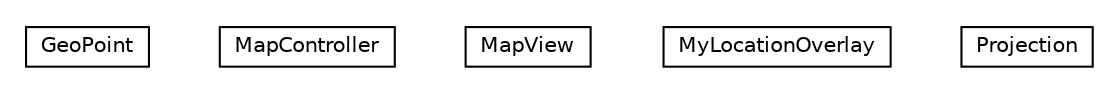 #!/usr/local/bin/dot
#
# Class diagram 
# Generated by UMLGraph version R5_6-24-gf6e263 (http://www.umlgraph.org/)
#

digraph G {
	edge [fontname="Helvetica",fontsize=10,labelfontname="Helvetica",labelfontsize=10];
	node [fontname="Helvetica",fontsize=10,shape=plaintext];
	nodesep=0.25;
	ranksep=0.5;
	// org.osmdroid.google.wrapper.GeoPoint
	c62 [label=<<table title="org.osmdroid.google.wrapper.GeoPoint" border="0" cellborder="1" cellspacing="0" cellpadding="2" port="p" href="./GeoPoint.html">
		<tr><td><table border="0" cellspacing="0" cellpadding="1">
<tr><td align="center" balign="center"> GeoPoint </td></tr>
		</table></td></tr>
		</table>>, URL="./GeoPoint.html", fontname="Helvetica", fontcolor="black", fontsize=10.0];
	// org.osmdroid.google.wrapper.MapController
	c63 [label=<<table title="org.osmdroid.google.wrapper.MapController" border="0" cellborder="1" cellspacing="0" cellpadding="2" port="p" href="./MapController.html">
		<tr><td><table border="0" cellspacing="0" cellpadding="1">
<tr><td align="center" balign="center"> MapController </td></tr>
		</table></td></tr>
		</table>>, URL="./MapController.html", fontname="Helvetica", fontcolor="black", fontsize=10.0];
	// org.osmdroid.google.wrapper.MapView
	c64 [label=<<table title="org.osmdroid.google.wrapper.MapView" border="0" cellborder="1" cellspacing="0" cellpadding="2" port="p" href="./MapView.html">
		<tr><td><table border="0" cellspacing="0" cellpadding="1">
<tr><td align="center" balign="center"> MapView </td></tr>
		</table></td></tr>
		</table>>, URL="./MapView.html", fontname="Helvetica", fontcolor="black", fontsize=10.0];
	// org.osmdroid.google.wrapper.MyLocationOverlay
	c65 [label=<<table title="org.osmdroid.google.wrapper.MyLocationOverlay" border="0" cellborder="1" cellspacing="0" cellpadding="2" port="p" href="./MyLocationOverlay.html">
		<tr><td><table border="0" cellspacing="0" cellpadding="1">
<tr><td align="center" balign="center"> MyLocationOverlay </td></tr>
		</table></td></tr>
		</table>>, URL="./MyLocationOverlay.html", fontname="Helvetica", fontcolor="black", fontsize=10.0];
	// org.osmdroid.google.wrapper.Projection
	c66 [label=<<table title="org.osmdroid.google.wrapper.Projection" border="0" cellborder="1" cellspacing="0" cellpadding="2" port="p" href="./Projection.html">
		<tr><td><table border="0" cellspacing="0" cellpadding="1">
<tr><td align="center" balign="center"> Projection </td></tr>
		</table></td></tr>
		</table>>, URL="./Projection.html", fontname="Helvetica", fontcolor="black", fontsize=10.0];
}


